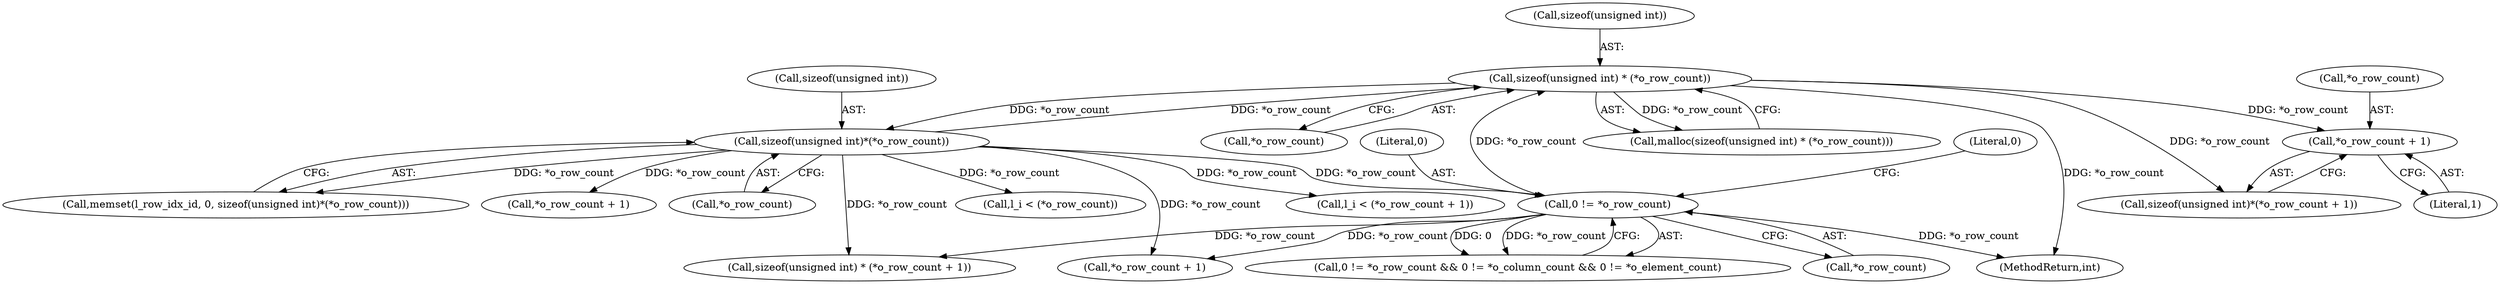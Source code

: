 digraph "0_libxsmm_151481489192e6d1997f8bde52c5c425ea41741d_0@pointer" {
"1000298" [label="(Call,*o_row_count + 1)"];
"1000260" [label="(Call,sizeof(unsigned int) * (*o_row_count))"];
"1000206" [label="(Call,0 != *o_row_count)"];
"1000323" [label="(Call,sizeof(unsigned int)*(*o_row_count))"];
"1000261" [label="(Call,sizeof(unsigned int))"];
"1000324" [label="(Call,sizeof(unsigned int))"];
"1000295" [label="(Call,sizeof(unsigned int)*(*o_row_count + 1))"];
"1000323" [label="(Call,sizeof(unsigned int)*(*o_row_count))"];
"1000208" [label="(Call,*o_row_count)"];
"1000440" [label="(Call,l_i < (*o_row_count))"];
"1000474" [label="(MethodReturn,int)"];
"1000332" [label="(Call,l_i < (*o_row_count + 1))"];
"1000212" [label="(Literal,0)"];
"1000260" [label="(Call,sizeof(unsigned int) * (*o_row_count))"];
"1000263" [label="(Call,*o_row_count)"];
"1000301" [label="(Literal,1)"];
"1000299" [label="(Call,*o_row_count)"];
"1000298" [label="(Call,*o_row_count + 1)"];
"1000326" [label="(Call,*o_row_count)"];
"1000259" [label="(Call,malloc(sizeof(unsigned int) * (*o_row_count)))"];
"1000237" [label="(Call,sizeof(unsigned int) * (*o_row_count + 1))"];
"1000206" [label="(Call,0 != *o_row_count)"];
"1000240" [label="(Call,*o_row_count + 1)"];
"1000205" [label="(Call,0 != *o_row_count && 0 != *o_column_count && 0 != *o_element_count)"];
"1000320" [label="(Call,memset(l_row_idx_id, 0, sizeof(unsigned int)*(*o_row_count)))"];
"1000207" [label="(Literal,0)"];
"1000334" [label="(Call,*o_row_count + 1)"];
"1000298" -> "1000295"  [label="AST: "];
"1000298" -> "1000301"  [label="CFG: "];
"1000299" -> "1000298"  [label="AST: "];
"1000301" -> "1000298"  [label="AST: "];
"1000295" -> "1000298"  [label="CFG: "];
"1000260" -> "1000298"  [label="DDG: *o_row_count"];
"1000260" -> "1000259"  [label="AST: "];
"1000260" -> "1000263"  [label="CFG: "];
"1000261" -> "1000260"  [label="AST: "];
"1000263" -> "1000260"  [label="AST: "];
"1000259" -> "1000260"  [label="CFG: "];
"1000260" -> "1000474"  [label="DDG: *o_row_count"];
"1000260" -> "1000259"  [label="DDG: *o_row_count"];
"1000206" -> "1000260"  [label="DDG: *o_row_count"];
"1000323" -> "1000260"  [label="DDG: *o_row_count"];
"1000260" -> "1000295"  [label="DDG: *o_row_count"];
"1000260" -> "1000323"  [label="DDG: *o_row_count"];
"1000206" -> "1000205"  [label="AST: "];
"1000206" -> "1000208"  [label="CFG: "];
"1000207" -> "1000206"  [label="AST: "];
"1000208" -> "1000206"  [label="AST: "];
"1000212" -> "1000206"  [label="CFG: "];
"1000205" -> "1000206"  [label="CFG: "];
"1000206" -> "1000474"  [label="DDG: *o_row_count"];
"1000206" -> "1000205"  [label="DDG: 0"];
"1000206" -> "1000205"  [label="DDG: *o_row_count"];
"1000323" -> "1000206"  [label="DDG: *o_row_count"];
"1000206" -> "1000237"  [label="DDG: *o_row_count"];
"1000206" -> "1000240"  [label="DDG: *o_row_count"];
"1000323" -> "1000320"  [label="AST: "];
"1000323" -> "1000326"  [label="CFG: "];
"1000324" -> "1000323"  [label="AST: "];
"1000326" -> "1000323"  [label="AST: "];
"1000320" -> "1000323"  [label="CFG: "];
"1000323" -> "1000237"  [label="DDG: *o_row_count"];
"1000323" -> "1000240"  [label="DDG: *o_row_count"];
"1000323" -> "1000320"  [label="DDG: *o_row_count"];
"1000323" -> "1000332"  [label="DDG: *o_row_count"];
"1000323" -> "1000334"  [label="DDG: *o_row_count"];
"1000323" -> "1000440"  [label="DDG: *o_row_count"];
}
